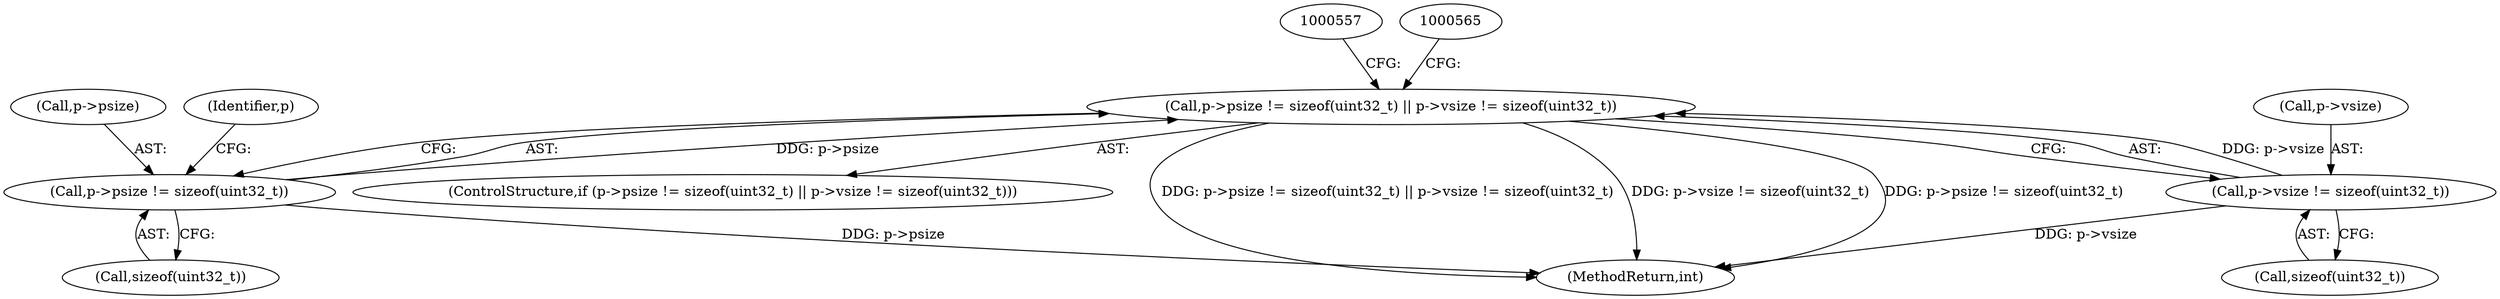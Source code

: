 digraph "0_Android_557bd7bfe6c4895faee09e46fc9b5304a956c8b7@API" {
"1000540" [label="(Call,p->psize != sizeof(uint32_t) || p->vsize != sizeof(uint32_t))"];
"1000541" [label="(Call,p->psize != sizeof(uint32_t))"];
"1000547" [label="(Call,p->vsize != sizeof(uint32_t))"];
"1000541" [label="(Call,p->psize != sizeof(uint32_t))"];
"1000547" [label="(Call,p->vsize != sizeof(uint32_t))"];
"1000545" [label="(Call,sizeof(uint32_t))"];
"1000542" [label="(Call,p->psize)"];
"1000548" [label="(Call,p->vsize)"];
"1000540" [label="(Call,p->psize != sizeof(uint32_t) || p->vsize != sizeof(uint32_t))"];
"1000551" [label="(Call,sizeof(uint32_t))"];
"1000539" [label="(ControlStructure,if (p->psize != sizeof(uint32_t) || p->vsize != sizeof(uint32_t)))"];
"1000549" [label="(Identifier,p)"];
"1001060" [label="(MethodReturn,int)"];
"1000540" -> "1000539"  [label="AST: "];
"1000540" -> "1000541"  [label="CFG: "];
"1000540" -> "1000547"  [label="CFG: "];
"1000541" -> "1000540"  [label="AST: "];
"1000547" -> "1000540"  [label="AST: "];
"1000557" -> "1000540"  [label="CFG: "];
"1000565" -> "1000540"  [label="CFG: "];
"1000540" -> "1001060"  [label="DDG: p->psize != sizeof(uint32_t) || p->vsize != sizeof(uint32_t)"];
"1000540" -> "1001060"  [label="DDG: p->vsize != sizeof(uint32_t)"];
"1000540" -> "1001060"  [label="DDG: p->psize != sizeof(uint32_t)"];
"1000541" -> "1000540"  [label="DDG: p->psize"];
"1000547" -> "1000540"  [label="DDG: p->vsize"];
"1000541" -> "1000545"  [label="CFG: "];
"1000542" -> "1000541"  [label="AST: "];
"1000545" -> "1000541"  [label="AST: "];
"1000549" -> "1000541"  [label="CFG: "];
"1000541" -> "1001060"  [label="DDG: p->psize"];
"1000547" -> "1000551"  [label="CFG: "];
"1000548" -> "1000547"  [label="AST: "];
"1000551" -> "1000547"  [label="AST: "];
"1000547" -> "1001060"  [label="DDG: p->vsize"];
}
